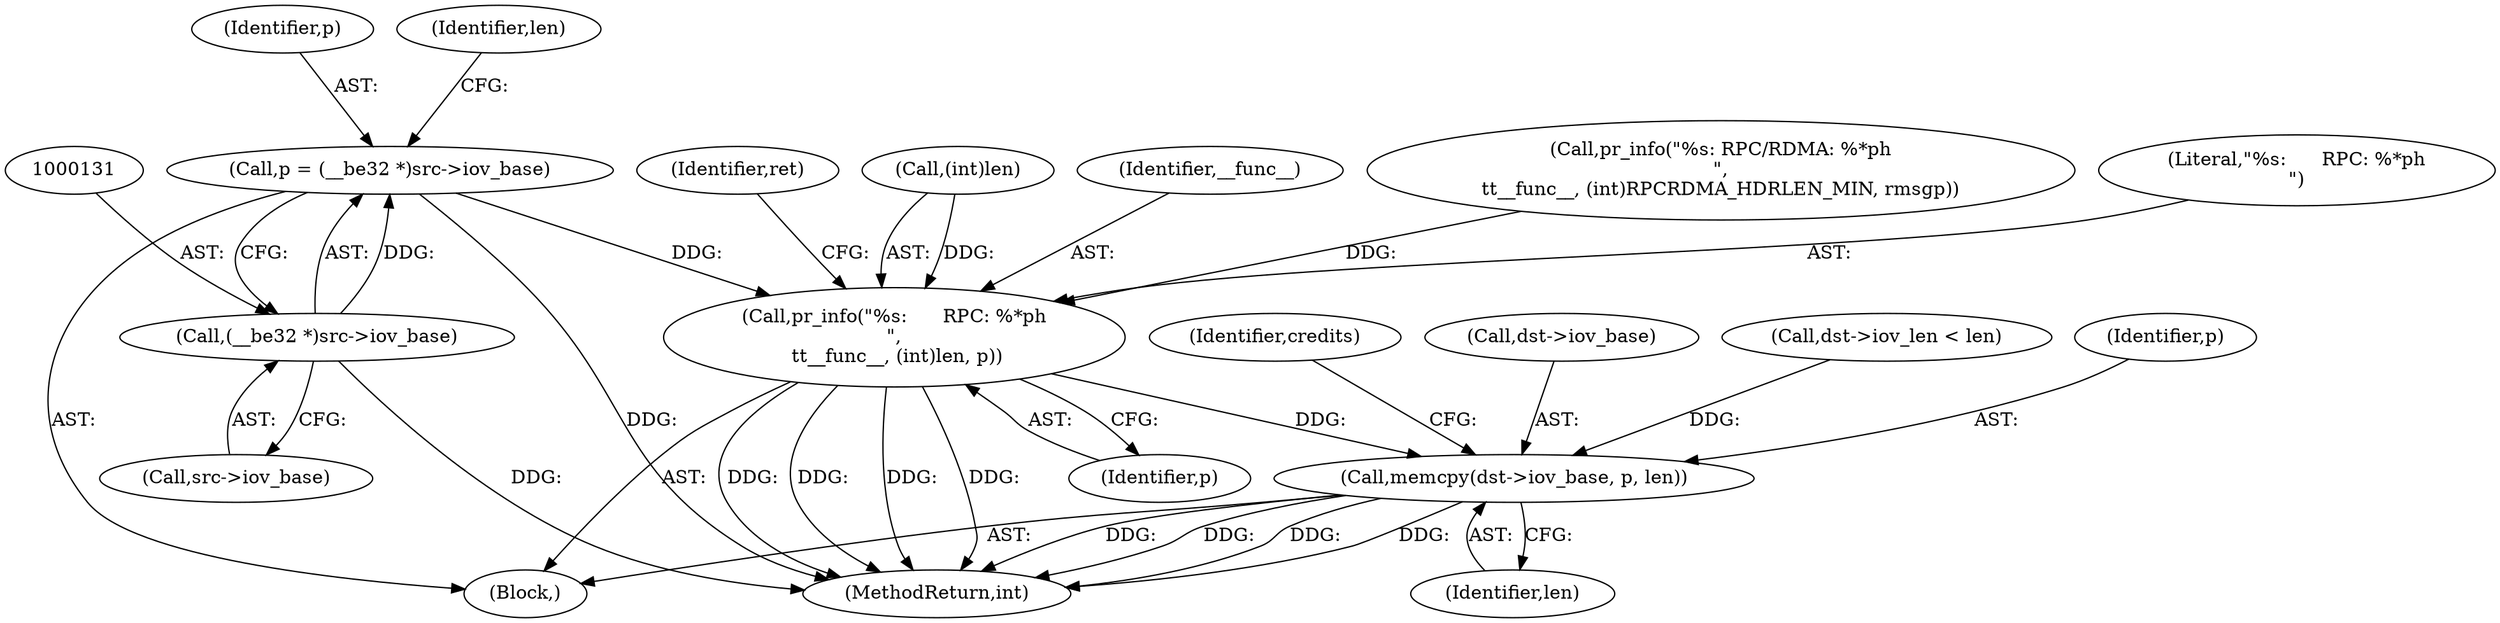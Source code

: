 digraph "0_linux_c70422f760c120480fee4de6c38804c72aa26bc1_23@pointer" {
"1000128" [label="(Call,p = (__be32 *)src->iov_base)"];
"1000130" [label="(Call,(__be32 *)src->iov_base)"];
"1000158" [label="(Call,pr_info(\"%s:      RPC: %*ph\n\",\n \t\t__func__, (int)len, p))"];
"1000218" [label="(Call,memcpy(dst->iov_base, p, len))"];
"1000160" [label="(Identifier,__func__)"];
"1000223" [label="(Identifier,len)"];
"1000151" [label="(Call,pr_info(\"%s: RPC/RDMA: %*ph\n\",\n\t\t__func__, (int)RPCRDMA_HDRLEN_MIN, rmsgp))"];
"1000225" [label="(Identifier,credits)"];
"1000158" [label="(Call,pr_info(\"%s:      RPC: %*ph\n\",\n \t\t__func__, (int)len, p))"];
"1000132" [label="(Call,src->iov_base)"];
"1000130" [label="(Call,(__be32 *)src->iov_base)"];
"1000218" [label="(Call,memcpy(dst->iov_base, p, len))"];
"1000105" [label="(Block,)"];
"1000164" [label="(Identifier,p)"];
"1000314" [label="(MethodReturn,int)"];
"1000219" [label="(Call,dst->iov_base)"];
"1000129" [label="(Identifier,p)"];
"1000161" [label="(Call,(int)len)"];
"1000212" [label="(Call,dst->iov_len < len)"];
"1000136" [label="(Identifier,len)"];
"1000159" [label="(Literal,\"%s:      RPC: %*ph\n\")"];
"1000166" [label="(Identifier,ret)"];
"1000128" [label="(Call,p = (__be32 *)src->iov_base)"];
"1000222" [label="(Identifier,p)"];
"1000128" -> "1000105"  [label="AST: "];
"1000128" -> "1000130"  [label="CFG: "];
"1000129" -> "1000128"  [label="AST: "];
"1000130" -> "1000128"  [label="AST: "];
"1000136" -> "1000128"  [label="CFG: "];
"1000128" -> "1000314"  [label="DDG: "];
"1000130" -> "1000128"  [label="DDG: "];
"1000128" -> "1000158"  [label="DDG: "];
"1000130" -> "1000132"  [label="CFG: "];
"1000131" -> "1000130"  [label="AST: "];
"1000132" -> "1000130"  [label="AST: "];
"1000130" -> "1000314"  [label="DDG: "];
"1000158" -> "1000105"  [label="AST: "];
"1000158" -> "1000164"  [label="CFG: "];
"1000159" -> "1000158"  [label="AST: "];
"1000160" -> "1000158"  [label="AST: "];
"1000161" -> "1000158"  [label="AST: "];
"1000164" -> "1000158"  [label="AST: "];
"1000166" -> "1000158"  [label="CFG: "];
"1000158" -> "1000314"  [label="DDG: "];
"1000158" -> "1000314"  [label="DDG: "];
"1000158" -> "1000314"  [label="DDG: "];
"1000158" -> "1000314"  [label="DDG: "];
"1000151" -> "1000158"  [label="DDG: "];
"1000161" -> "1000158"  [label="DDG: "];
"1000158" -> "1000218"  [label="DDG: "];
"1000218" -> "1000105"  [label="AST: "];
"1000218" -> "1000223"  [label="CFG: "];
"1000219" -> "1000218"  [label="AST: "];
"1000222" -> "1000218"  [label="AST: "];
"1000223" -> "1000218"  [label="AST: "];
"1000225" -> "1000218"  [label="CFG: "];
"1000218" -> "1000314"  [label="DDG: "];
"1000218" -> "1000314"  [label="DDG: "];
"1000218" -> "1000314"  [label="DDG: "];
"1000218" -> "1000314"  [label="DDG: "];
"1000212" -> "1000218"  [label="DDG: "];
}
